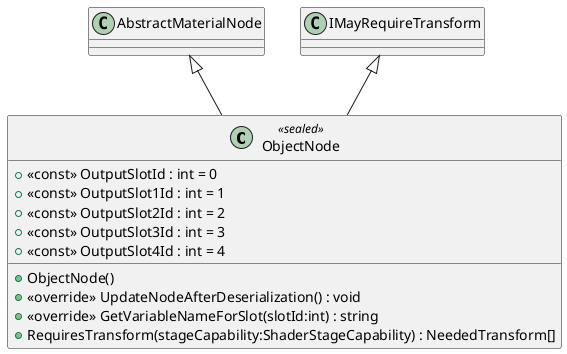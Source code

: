 @startuml
class ObjectNode <<sealed>> {
    + <<const>> OutputSlotId : int = 0
    + <<const>> OutputSlot1Id : int = 1
    + <<const>> OutputSlot2Id : int = 2
    + <<const>> OutputSlot3Id : int = 3
    + <<const>> OutputSlot4Id : int = 4
    + ObjectNode()
    + <<override>> UpdateNodeAfterDeserialization() : void
    + <<override>> GetVariableNameForSlot(slotId:int) : string
    + RequiresTransform(stageCapability:ShaderStageCapability) : NeededTransform[]
}
AbstractMaterialNode <|-- ObjectNode
IMayRequireTransform <|-- ObjectNode
@enduml

